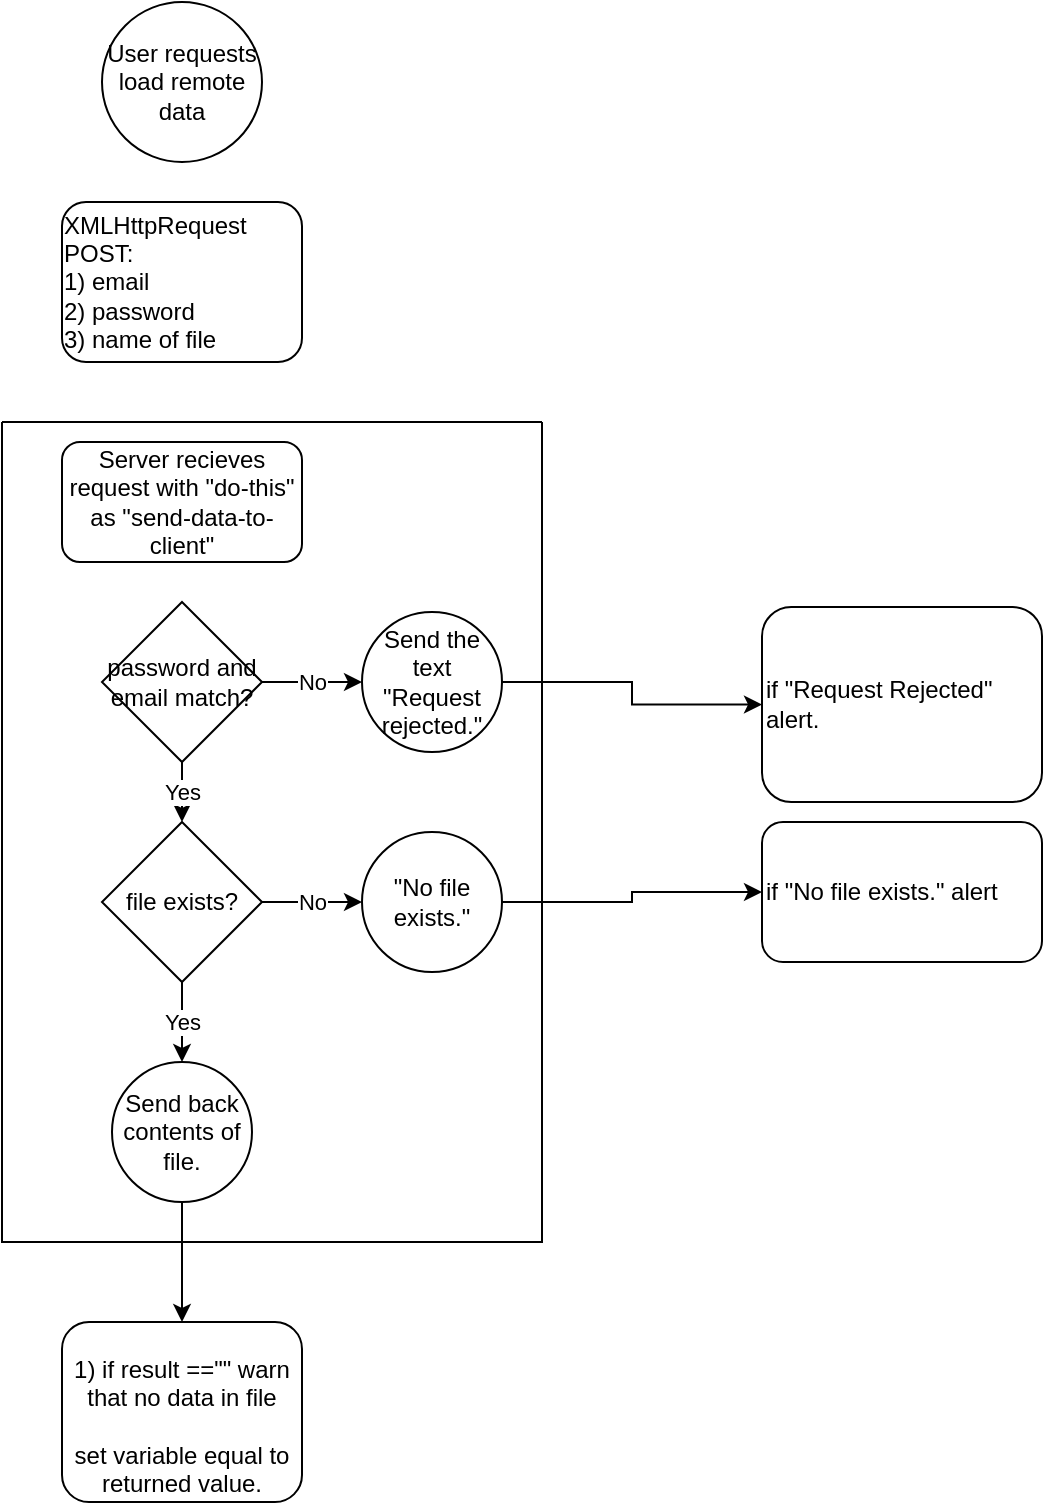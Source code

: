 <mxfile version="15.2.7" type="device"><diagram id="C5RBs43oDa-KdzZeNtuy" name="Page-1"><mxGraphModel dx="1281" dy="816" grid="1" gridSize="10" guides="1" tooltips="1" connect="1" arrows="1" fold="1" page="1" pageScale="1" pageWidth="827" pageHeight="1169" math="0" shadow="0"><root><mxCell id="WIyWlLk6GJQsqaUBKTNV-0"/><mxCell id="WIyWlLk6GJQsqaUBKTNV-1" parent="WIyWlLk6GJQsqaUBKTNV-0"/><mxCell id="u_tzQJB1MzxrKHatp1eb-0" value="User requests load remote data" style="ellipse;whiteSpace=wrap;html=1;aspect=fixed;" vertex="1" parent="WIyWlLk6GJQsqaUBKTNV-1"><mxGeometry x="170" y="80" width="80" height="80" as="geometry"/></mxCell><mxCell id="u_tzQJB1MzxrKHatp1eb-1" value="&lt;div style=&quot;text-align: left&quot;&gt;&lt;span&gt;XMLHttpRequest POST:&lt;/span&gt;&lt;/div&gt;&lt;div style=&quot;text-align: left&quot;&gt;&lt;span&gt;1) email&lt;/span&gt;&lt;/div&gt;&lt;div style=&quot;text-align: left&quot;&gt;&lt;span&gt;2) password&lt;/span&gt;&lt;/div&gt;&lt;div style=&quot;text-align: left&quot;&gt;3) name of file&lt;/div&gt;" style="rounded=1;whiteSpace=wrap;html=1;" vertex="1" parent="WIyWlLk6GJQsqaUBKTNV-1"><mxGeometry x="150" y="180" width="120" height="80" as="geometry"/></mxCell><mxCell id="u_tzQJB1MzxrKHatp1eb-2" value="Server recieves request with &quot;do-this&quot; as &quot;send-data-to-client&quot;" style="rounded=1;whiteSpace=wrap;html=1;" vertex="1" parent="WIyWlLk6GJQsqaUBKTNV-1"><mxGeometry x="150" y="300" width="120" height="60" as="geometry"/></mxCell><mxCell id="u_tzQJB1MzxrKHatp1eb-6" value="No" style="edgeStyle=orthogonalEdgeStyle;rounded=0;orthogonalLoop=1;jettySize=auto;html=1;exitX=1;exitY=0.5;exitDx=0;exitDy=0;entryX=0;entryY=0.5;entryDx=0;entryDy=0;" edge="1" parent="WIyWlLk6GJQsqaUBKTNV-1" source="u_tzQJB1MzxrKHatp1eb-4" target="u_tzQJB1MzxrKHatp1eb-5"><mxGeometry relative="1" as="geometry"/></mxCell><mxCell id="u_tzQJB1MzxrKHatp1eb-9" value="Yes" style="edgeStyle=orthogonalEdgeStyle;rounded=0;orthogonalLoop=1;jettySize=auto;html=1;exitX=0.5;exitY=1;exitDx=0;exitDy=0;entryX=0.5;entryY=0;entryDx=0;entryDy=0;" edge="1" parent="WIyWlLk6GJQsqaUBKTNV-1" source="u_tzQJB1MzxrKHatp1eb-4"><mxGeometry relative="1" as="geometry"><mxPoint x="210" y="490" as="targetPoint"/></mxGeometry></mxCell><mxCell id="u_tzQJB1MzxrKHatp1eb-4" value="password and email match?" style="rhombus;whiteSpace=wrap;html=1;" vertex="1" parent="WIyWlLk6GJQsqaUBKTNV-1"><mxGeometry x="170" y="380" width="80" height="80" as="geometry"/></mxCell><mxCell id="u_tzQJB1MzxrKHatp1eb-18" style="edgeStyle=orthogonalEdgeStyle;rounded=0;orthogonalLoop=1;jettySize=auto;html=1;exitX=1;exitY=0.5;exitDx=0;exitDy=0;entryX=0;entryY=0.5;entryDx=0;entryDy=0;" edge="1" parent="WIyWlLk6GJQsqaUBKTNV-1" source="u_tzQJB1MzxrKHatp1eb-5" target="u_tzQJB1MzxrKHatp1eb-17"><mxGeometry relative="1" as="geometry"><mxPoint x="410" y="420" as="targetPoint"/></mxGeometry></mxCell><mxCell id="u_tzQJB1MzxrKHatp1eb-5" value="Send the text &quot;Request rejected.&quot;" style="ellipse;whiteSpace=wrap;html=1;aspect=fixed;" vertex="1" parent="WIyWlLk6GJQsqaUBKTNV-1"><mxGeometry x="300" y="385" width="70" height="70" as="geometry"/></mxCell><mxCell id="u_tzQJB1MzxrKHatp1eb-12" value="No" style="edgeStyle=orthogonalEdgeStyle;rounded=0;orthogonalLoop=1;jettySize=auto;html=1;exitX=1;exitY=0.5;exitDx=0;exitDy=0;" edge="1" parent="WIyWlLk6GJQsqaUBKTNV-1" source="u_tzQJB1MzxrKHatp1eb-10" target="u_tzQJB1MzxrKHatp1eb-11"><mxGeometry relative="1" as="geometry"/></mxCell><mxCell id="u_tzQJB1MzxrKHatp1eb-14" value="Yes" style="edgeStyle=orthogonalEdgeStyle;rounded=0;orthogonalLoop=1;jettySize=auto;html=1;exitX=0.5;exitY=1;exitDx=0;exitDy=0;entryX=0.5;entryY=0;entryDx=0;entryDy=0;" edge="1" parent="WIyWlLk6GJQsqaUBKTNV-1" source="u_tzQJB1MzxrKHatp1eb-10" target="u_tzQJB1MzxrKHatp1eb-13"><mxGeometry relative="1" as="geometry"/></mxCell><mxCell id="u_tzQJB1MzxrKHatp1eb-10" value="file exists?" style="rhombus;whiteSpace=wrap;html=1;" vertex="1" parent="WIyWlLk6GJQsqaUBKTNV-1"><mxGeometry x="170" y="490" width="80" height="80" as="geometry"/></mxCell><mxCell id="u_tzQJB1MzxrKHatp1eb-20" style="edgeStyle=orthogonalEdgeStyle;rounded=0;orthogonalLoop=1;jettySize=auto;html=1;exitX=1;exitY=0.5;exitDx=0;exitDy=0;entryX=0;entryY=0.5;entryDx=0;entryDy=0;" edge="1" parent="WIyWlLk6GJQsqaUBKTNV-1" source="u_tzQJB1MzxrKHatp1eb-11" target="u_tzQJB1MzxrKHatp1eb-19"><mxGeometry relative="1" as="geometry"/></mxCell><mxCell id="u_tzQJB1MzxrKHatp1eb-11" value="&quot;No file exists.&quot;" style="ellipse;whiteSpace=wrap;html=1;aspect=fixed;" vertex="1" parent="WIyWlLk6GJQsqaUBKTNV-1"><mxGeometry x="300" y="495" width="70" height="70" as="geometry"/></mxCell><mxCell id="u_tzQJB1MzxrKHatp1eb-22" style="edgeStyle=orthogonalEdgeStyle;rounded=0;orthogonalLoop=1;jettySize=auto;html=1;exitX=0.5;exitY=1;exitDx=0;exitDy=0;entryX=0.5;entryY=0;entryDx=0;entryDy=0;" edge="1" parent="WIyWlLk6GJQsqaUBKTNV-1" source="u_tzQJB1MzxrKHatp1eb-13" target="u_tzQJB1MzxrKHatp1eb-21"><mxGeometry relative="1" as="geometry"/></mxCell><mxCell id="u_tzQJB1MzxrKHatp1eb-13" value="Send back contents of file." style="ellipse;whiteSpace=wrap;html=1;aspect=fixed;" vertex="1" parent="WIyWlLk6GJQsqaUBKTNV-1"><mxGeometry x="175" y="610" width="70" height="70" as="geometry"/></mxCell><mxCell id="u_tzQJB1MzxrKHatp1eb-15" value="" style="swimlane;startSize=0;" vertex="1" parent="WIyWlLk6GJQsqaUBKTNV-1"><mxGeometry x="120" y="290" width="270" height="410" as="geometry"/></mxCell><mxCell id="u_tzQJB1MzxrKHatp1eb-17" value="if &quot;Request Rejected&quot; alert." style="rounded=1;whiteSpace=wrap;html=1;align=left;" vertex="1" parent="WIyWlLk6GJQsqaUBKTNV-1"><mxGeometry x="500" y="382.5" width="140" height="97.5" as="geometry"/></mxCell><mxCell id="u_tzQJB1MzxrKHatp1eb-19" value="if &quot;No file exists.&quot; alert" style="rounded=1;whiteSpace=wrap;html=1;align=left;" vertex="1" parent="WIyWlLk6GJQsqaUBKTNV-1"><mxGeometry x="500" y="490" width="140" height="70" as="geometry"/></mxCell><mxCell id="u_tzQJB1MzxrKHatp1eb-21" value="&lt;br&gt;1) if result ==&quot;&quot; warn that no data in file&lt;br&gt;&lt;br&gt;set variable equal to returned value.&lt;br&gt;" style="rounded=1;whiteSpace=wrap;html=1;" vertex="1" parent="WIyWlLk6GJQsqaUBKTNV-1"><mxGeometry x="150" y="740" width="120" height="90" as="geometry"/></mxCell></root></mxGraphModel></diagram></mxfile>